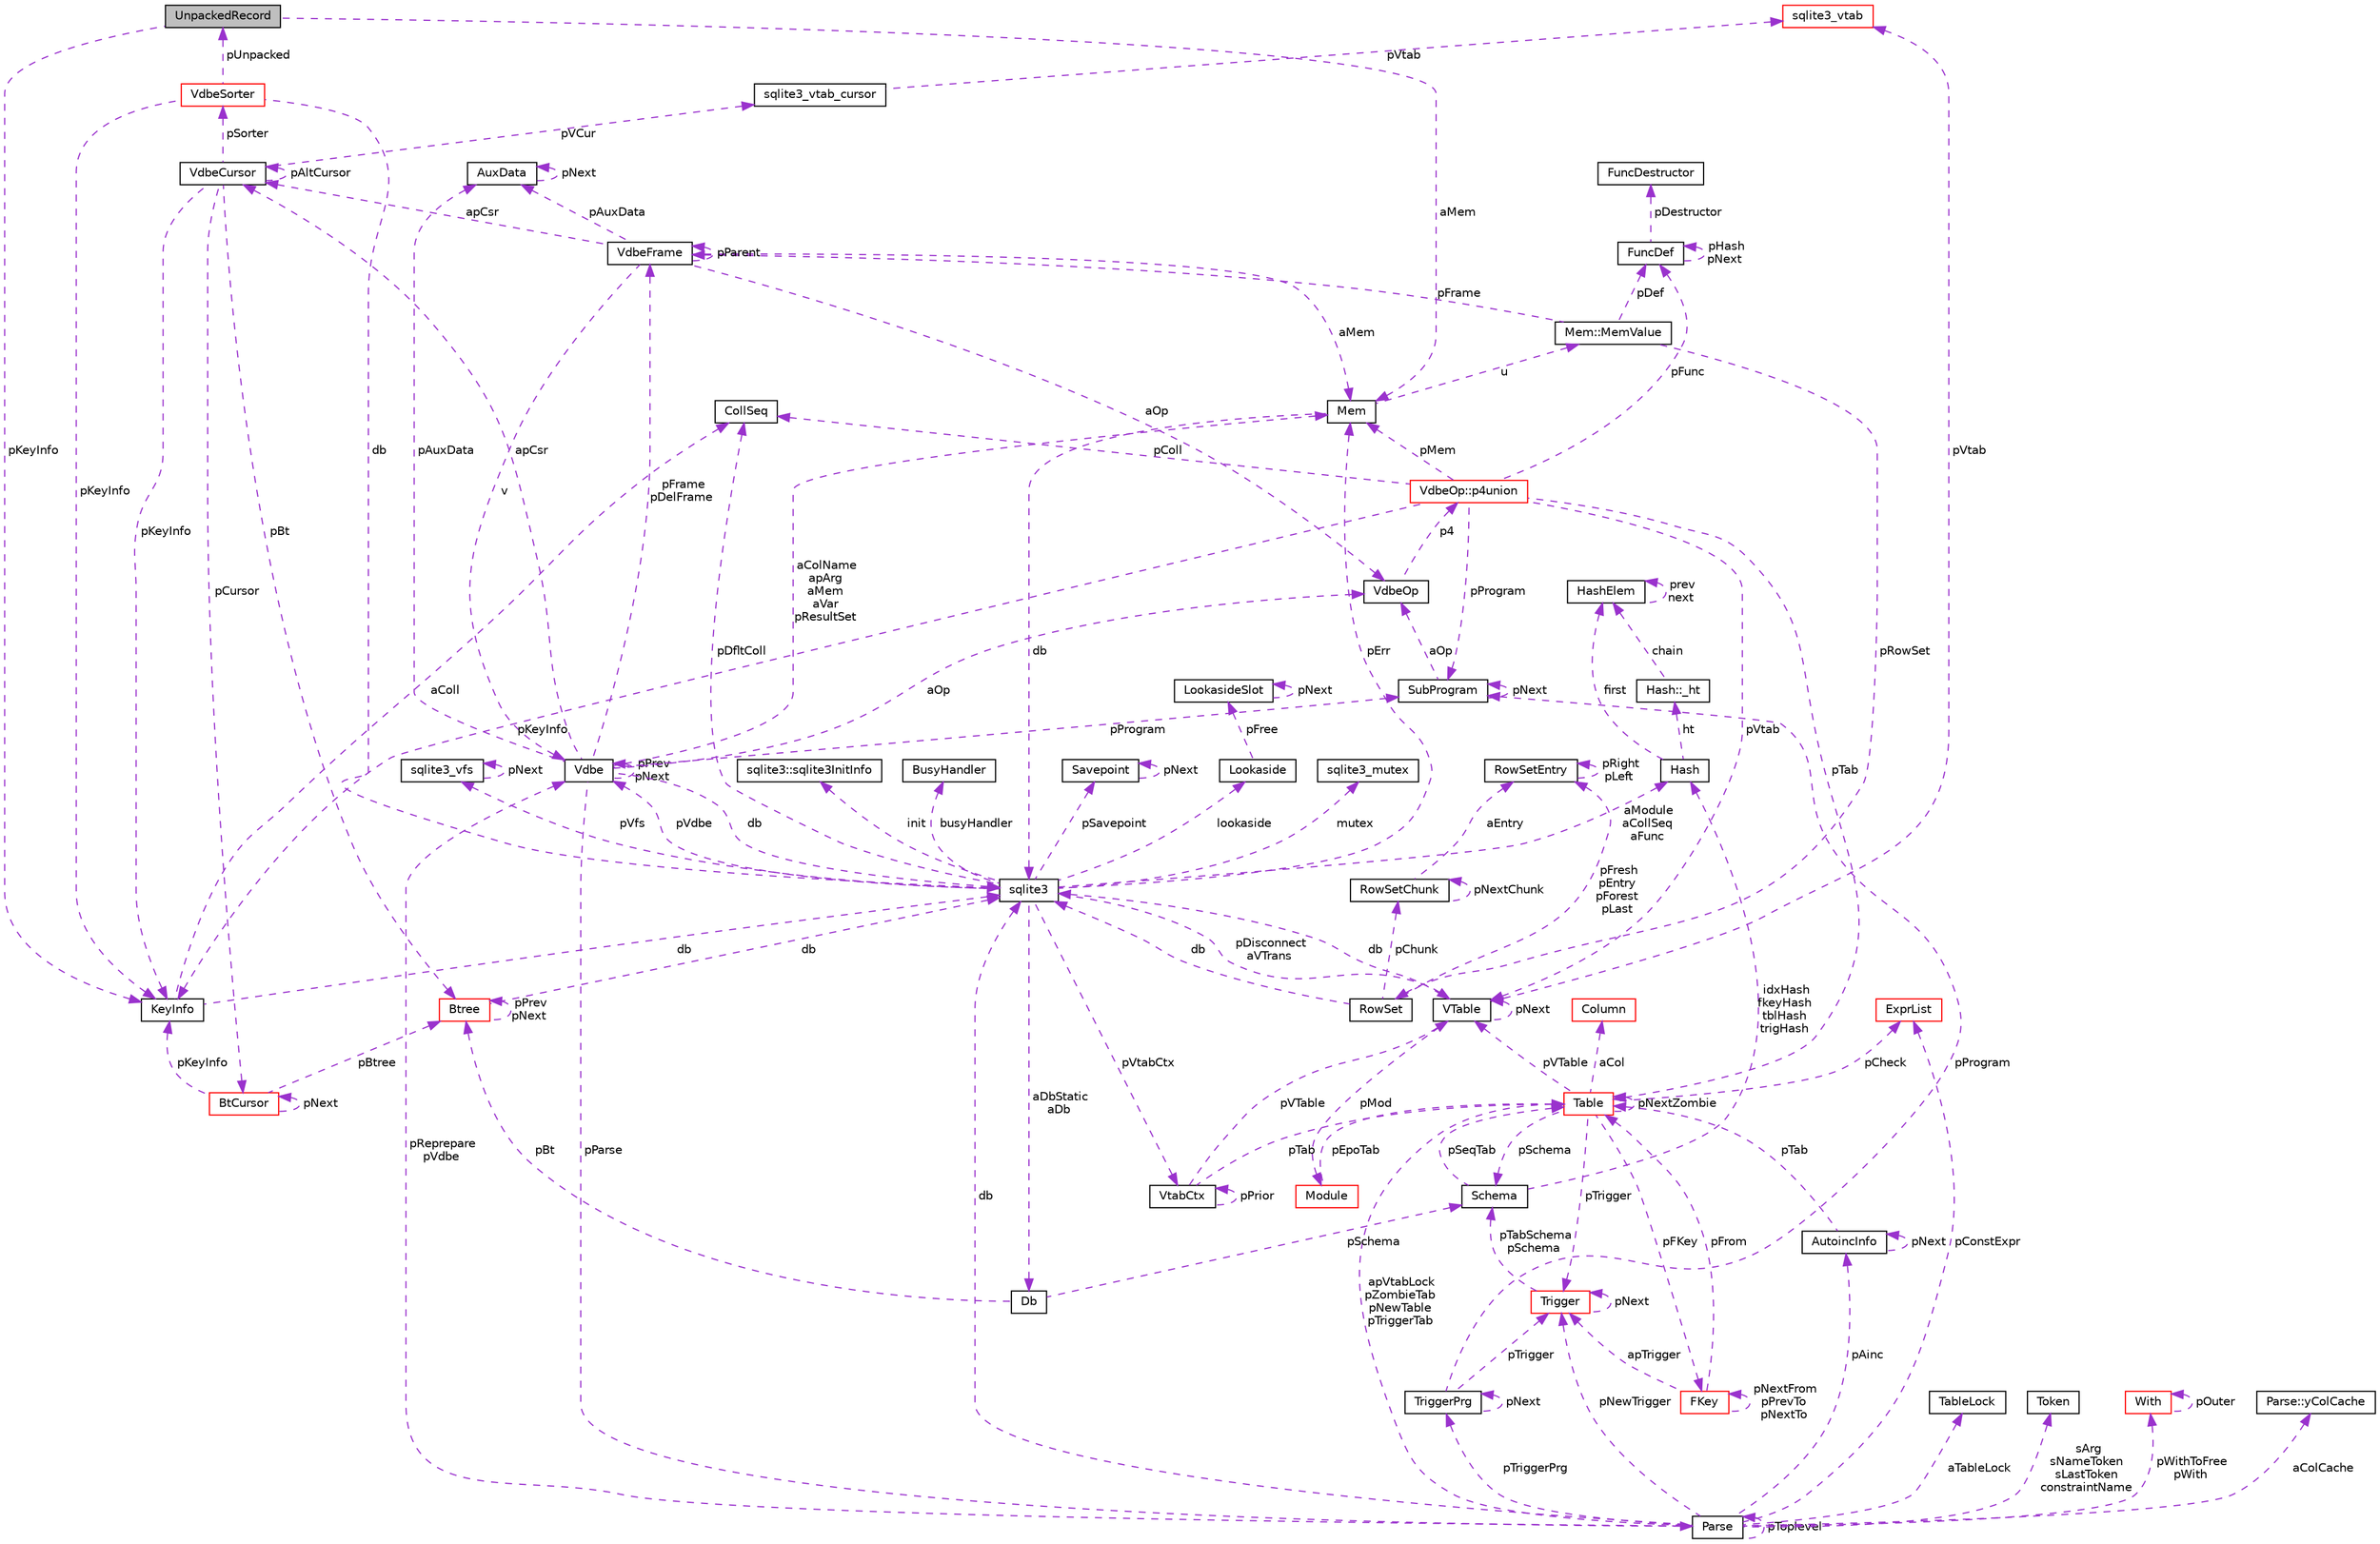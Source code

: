 digraph "UnpackedRecord"
{
  edge [fontname="Helvetica",fontsize="10",labelfontname="Helvetica",labelfontsize="10"];
  node [fontname="Helvetica",fontsize="10",shape=record];
  Node1 [label="UnpackedRecord",height=0.2,width=0.4,color="black", fillcolor="grey75", style="filled", fontcolor="black"];
  Node2 -> Node1 [dir="back",color="darkorchid3",fontsize="10",style="dashed",label=" aMem" ];
  Node2 [label="Mem",height=0.2,width=0.4,color="black", fillcolor="white", style="filled",URL="$structMem.html"];
  Node3 -> Node2 [dir="back",color="darkorchid3",fontsize="10",style="dashed",label=" u" ];
  Node3 [label="Mem::MemValue",height=0.2,width=0.4,color="black", fillcolor="white", style="filled",URL="$unionMem_1_1MemValue.html"];
  Node4 -> Node3 [dir="back",color="darkorchid3",fontsize="10",style="dashed",label=" pFrame" ];
  Node4 [label="VdbeFrame",height=0.2,width=0.4,color="black", fillcolor="white", style="filled",URL="$structVdbeFrame.html"];
  Node2 -> Node4 [dir="back",color="darkorchid3",fontsize="10",style="dashed",label=" aMem" ];
  Node5 -> Node4 [dir="back",color="darkorchid3",fontsize="10",style="dashed",label=" v" ];
  Node5 [label="Vdbe",height=0.2,width=0.4,color="black", fillcolor="white", style="filled",URL="$structVdbe.html"];
  Node2 -> Node5 [dir="back",color="darkorchid3",fontsize="10",style="dashed",label=" aColName\napArg\naMem\naVar\npResultSet" ];
  Node5 -> Node5 [dir="back",color="darkorchid3",fontsize="10",style="dashed",label=" pPrev\npNext" ];
  Node6 -> Node5 [dir="back",color="darkorchid3",fontsize="10",style="dashed",label=" db" ];
  Node6 [label="sqlite3",height=0.2,width=0.4,color="black", fillcolor="white", style="filled",URL="$structsqlite3.html"];
  Node2 -> Node6 [dir="back",color="darkorchid3",fontsize="10",style="dashed",label=" pErr" ];
  Node5 -> Node6 [dir="back",color="darkorchid3",fontsize="10",style="dashed",label=" pVdbe" ];
  Node7 -> Node6 [dir="back",color="darkorchid3",fontsize="10",style="dashed",label=" pSavepoint" ];
  Node7 [label="Savepoint",height=0.2,width=0.4,color="black", fillcolor="white", style="filled",URL="$structSavepoint.html"];
  Node7 -> Node7 [dir="back",color="darkorchid3",fontsize="10",style="dashed",label=" pNext" ];
  Node8 -> Node6 [dir="back",color="darkorchid3",fontsize="10",style="dashed",label=" lookaside" ];
  Node8 [label="Lookaside",height=0.2,width=0.4,color="black", fillcolor="white", style="filled",URL="$structLookaside.html"];
  Node9 -> Node8 [dir="back",color="darkorchid3",fontsize="10",style="dashed",label=" pFree" ];
  Node9 [label="LookasideSlot",height=0.2,width=0.4,color="black", fillcolor="white", style="filled",URL="$structLookasideSlot.html"];
  Node9 -> Node9 [dir="back",color="darkorchid3",fontsize="10",style="dashed",label=" pNext" ];
  Node10 -> Node6 [dir="back",color="darkorchid3",fontsize="10",style="dashed",label=" mutex" ];
  Node10 [label="sqlite3_mutex",height=0.2,width=0.4,color="black", fillcolor="white", style="filled",URL="$structsqlite3__mutex.html"];
  Node11 -> Node6 [dir="back",color="darkorchid3",fontsize="10",style="dashed",label=" pVfs" ];
  Node11 [label="sqlite3_vfs",height=0.2,width=0.4,color="black", fillcolor="white", style="filled",URL="$structsqlite3__vfs.html"];
  Node11 -> Node11 [dir="back",color="darkorchid3",fontsize="10",style="dashed",label=" pNext" ];
  Node12 -> Node6 [dir="back",color="darkorchid3",fontsize="10",style="dashed",label=" init" ];
  Node12 [label="sqlite3::sqlite3InitInfo",height=0.2,width=0.4,color="black", fillcolor="white", style="filled",URL="$structsqlite3_1_1sqlite3InitInfo.html"];
  Node13 -> Node6 [dir="back",color="darkorchid3",fontsize="10",style="dashed",label=" busyHandler" ];
  Node13 [label="BusyHandler",height=0.2,width=0.4,color="black", fillcolor="white", style="filled",URL="$structBusyHandler.html"];
  Node14 -> Node6 [dir="back",color="darkorchid3",fontsize="10",style="dashed",label=" pVtabCtx" ];
  Node14 [label="VtabCtx",height=0.2,width=0.4,color="black", fillcolor="white", style="filled",URL="$structVtabCtx.html"];
  Node14 -> Node14 [dir="back",color="darkorchid3",fontsize="10",style="dashed",label=" pPrior" ];
  Node15 -> Node14 [dir="back",color="darkorchid3",fontsize="10",style="dashed",label=" pVTable" ];
  Node15 [label="VTable",height=0.2,width=0.4,color="black", fillcolor="white", style="filled",URL="$structVTable.html"];
  Node6 -> Node15 [dir="back",color="darkorchid3",fontsize="10",style="dashed",label=" db" ];
  Node15 -> Node15 [dir="back",color="darkorchid3",fontsize="10",style="dashed",label=" pNext" ];
  Node16 -> Node15 [dir="back",color="darkorchid3",fontsize="10",style="dashed",label=" pMod" ];
  Node16 [label="Module",height=0.2,width=0.4,color="red", fillcolor="white", style="filled",URL="$structModule.html"];
  Node17 -> Node16 [dir="back",color="darkorchid3",fontsize="10",style="dashed",label=" pEpoTab" ];
  Node17 [label="Table",height=0.2,width=0.4,color="red", fillcolor="white", style="filled",URL="$structTable.html"];
  Node18 -> Node17 [dir="back",color="darkorchid3",fontsize="10",style="dashed",label=" pSchema" ];
  Node18 [label="Schema",height=0.2,width=0.4,color="black", fillcolor="white", style="filled",URL="$structSchema.html"];
  Node17 -> Node18 [dir="back",color="darkorchid3",fontsize="10",style="dashed",label=" pSeqTab" ];
  Node19 -> Node18 [dir="back",color="darkorchid3",fontsize="10",style="dashed",label=" idxHash\nfkeyHash\ntblHash\ntrigHash" ];
  Node19 [label="Hash",height=0.2,width=0.4,color="black", fillcolor="white", style="filled",URL="$structHash.html"];
  Node20 -> Node19 [dir="back",color="darkorchid3",fontsize="10",style="dashed",label=" ht" ];
  Node20 [label="Hash::_ht",height=0.2,width=0.4,color="black", fillcolor="white", style="filled",URL="$structHash_1_1__ht.html"];
  Node21 -> Node20 [dir="back",color="darkorchid3",fontsize="10",style="dashed",label=" chain" ];
  Node21 [label="HashElem",height=0.2,width=0.4,color="black", fillcolor="white", style="filled",URL="$structHashElem.html"];
  Node21 -> Node21 [dir="back",color="darkorchid3",fontsize="10",style="dashed",label=" prev\nnext" ];
  Node21 -> Node19 [dir="back",color="darkorchid3",fontsize="10",style="dashed",label=" first" ];
  Node22 -> Node17 [dir="back",color="darkorchid3",fontsize="10",style="dashed",label=" aCol" ];
  Node22 [label="Column",height=0.2,width=0.4,color="red", fillcolor="white", style="filled",URL="$structColumn.html"];
  Node23 -> Node17 [dir="back",color="darkorchid3",fontsize="10",style="dashed",label=" pFKey" ];
  Node23 [label="FKey",height=0.2,width=0.4,color="red", fillcolor="white", style="filled",URL="$structFKey.html"];
  Node23 -> Node23 [dir="back",color="darkorchid3",fontsize="10",style="dashed",label=" pNextFrom\npPrevTo\npNextTo" ];
  Node17 -> Node23 [dir="back",color="darkorchid3",fontsize="10",style="dashed",label=" pFrom" ];
  Node24 -> Node23 [dir="back",color="darkorchid3",fontsize="10",style="dashed",label=" apTrigger" ];
  Node24 [label="Trigger",height=0.2,width=0.4,color="red", fillcolor="white", style="filled",URL="$structTrigger.html"];
  Node18 -> Node24 [dir="back",color="darkorchid3",fontsize="10",style="dashed",label=" pTabSchema\npSchema" ];
  Node24 -> Node24 [dir="back",color="darkorchid3",fontsize="10",style="dashed",label=" pNext" ];
  Node15 -> Node17 [dir="back",color="darkorchid3",fontsize="10",style="dashed",label=" pVTable" ];
  Node17 -> Node17 [dir="back",color="darkorchid3",fontsize="10",style="dashed",label=" pNextZombie" ];
  Node24 -> Node17 [dir="back",color="darkorchid3",fontsize="10",style="dashed",label=" pTrigger" ];
  Node25 -> Node17 [dir="back",color="darkorchid3",fontsize="10",style="dashed",label=" pCheck" ];
  Node25 [label="ExprList",height=0.2,width=0.4,color="red", fillcolor="white", style="filled",URL="$structExprList.html"];
  Node26 -> Node15 [dir="back",color="darkorchid3",fontsize="10",style="dashed",label=" pVtab" ];
  Node26 [label="sqlite3_vtab",height=0.2,width=0.4,color="red", fillcolor="white", style="filled",URL="$structsqlite3__vtab.html"];
  Node17 -> Node14 [dir="back",color="darkorchid3",fontsize="10",style="dashed",label=" pTab" ];
  Node27 -> Node6 [dir="back",color="darkorchid3",fontsize="10",style="dashed",label=" pDfltColl" ];
  Node27 [label="CollSeq",height=0.2,width=0.4,color="black", fillcolor="white", style="filled",URL="$structCollSeq.html"];
  Node15 -> Node6 [dir="back",color="darkorchid3",fontsize="10",style="dashed",label=" pDisconnect\naVTrans" ];
  Node28 -> Node6 [dir="back",color="darkorchid3",fontsize="10",style="dashed",label=" aDbStatic\naDb" ];
  Node28 [label="Db",height=0.2,width=0.4,color="black", fillcolor="white", style="filled",URL="$structDb.html"];
  Node18 -> Node28 [dir="back",color="darkorchid3",fontsize="10",style="dashed",label=" pSchema" ];
  Node29 -> Node28 [dir="back",color="darkorchid3",fontsize="10",style="dashed",label=" pBt" ];
  Node29 [label="Btree",height=0.2,width=0.4,color="red", fillcolor="white", style="filled",URL="$structBtree.html"];
  Node6 -> Node29 [dir="back",color="darkorchid3",fontsize="10",style="dashed",label=" db" ];
  Node29 -> Node29 [dir="back",color="darkorchid3",fontsize="10",style="dashed",label=" pPrev\npNext" ];
  Node19 -> Node6 [dir="back",color="darkorchid3",fontsize="10",style="dashed",label=" aModule\naCollSeq\naFunc" ];
  Node4 -> Node5 [dir="back",color="darkorchid3",fontsize="10",style="dashed",label=" pFrame\npDelFrame" ];
  Node30 -> Node5 [dir="back",color="darkorchid3",fontsize="10",style="dashed",label=" pAuxData" ];
  Node30 [label="AuxData",height=0.2,width=0.4,color="black", fillcolor="white", style="filled",URL="$structAuxData.html"];
  Node30 -> Node30 [dir="back",color="darkorchid3",fontsize="10",style="dashed",label=" pNext" ];
  Node31 -> Node5 [dir="back",color="darkorchid3",fontsize="10",style="dashed",label=" pProgram" ];
  Node31 [label="SubProgram",height=0.2,width=0.4,color="black", fillcolor="white", style="filled",URL="$structSubProgram.html"];
  Node31 -> Node31 [dir="back",color="darkorchid3",fontsize="10",style="dashed",label=" pNext" ];
  Node32 -> Node31 [dir="back",color="darkorchid3",fontsize="10",style="dashed",label=" aOp" ];
  Node32 [label="VdbeOp",height=0.2,width=0.4,color="black", fillcolor="white", style="filled",URL="$structVdbeOp.html"];
  Node33 -> Node32 [dir="back",color="darkorchid3",fontsize="10",style="dashed",label=" p4" ];
  Node33 [label="VdbeOp::p4union",height=0.2,width=0.4,color="red", fillcolor="white", style="filled",URL="$unionVdbeOp_1_1p4union.html"];
  Node2 -> Node33 [dir="back",color="darkorchid3",fontsize="10",style="dashed",label=" pMem" ];
  Node27 -> Node33 [dir="back",color="darkorchid3",fontsize="10",style="dashed",label=" pColl" ];
  Node15 -> Node33 [dir="back",color="darkorchid3",fontsize="10",style="dashed",label=" pVtab" ];
  Node17 -> Node33 [dir="back",color="darkorchid3",fontsize="10",style="dashed",label=" pTab" ];
  Node31 -> Node33 [dir="back",color="darkorchid3",fontsize="10",style="dashed",label=" pProgram" ];
  Node34 -> Node33 [dir="back",color="darkorchid3",fontsize="10",style="dashed",label=" pKeyInfo" ];
  Node34 [label="KeyInfo",height=0.2,width=0.4,color="black", fillcolor="white", style="filled",URL="$structKeyInfo.html"];
  Node6 -> Node34 [dir="back",color="darkorchid3",fontsize="10",style="dashed",label=" db" ];
  Node27 -> Node34 [dir="back",color="darkorchid3",fontsize="10",style="dashed",label=" aColl" ];
  Node35 -> Node33 [dir="back",color="darkorchid3",fontsize="10",style="dashed",label=" pFunc" ];
  Node35 [label="FuncDef",height=0.2,width=0.4,color="black", fillcolor="white", style="filled",URL="$structFuncDef.html"];
  Node36 -> Node35 [dir="back",color="darkorchid3",fontsize="10",style="dashed",label=" pDestructor" ];
  Node36 [label="FuncDestructor",height=0.2,width=0.4,color="black", fillcolor="white", style="filled",URL="$structFuncDestructor.html"];
  Node35 -> Node35 [dir="back",color="darkorchid3",fontsize="10",style="dashed",label=" pHash\npNext" ];
  Node37 -> Node5 [dir="back",color="darkorchid3",fontsize="10",style="dashed",label=" apCsr" ];
  Node37 [label="VdbeCursor",height=0.2,width=0.4,color="black", fillcolor="white", style="filled",URL="$structVdbeCursor.html"];
  Node38 -> Node37 [dir="back",color="darkorchid3",fontsize="10",style="dashed",label=" pCursor" ];
  Node38 [label="BtCursor",height=0.2,width=0.4,color="red", fillcolor="white", style="filled",URL="$structBtCursor.html"];
  Node38 -> Node38 [dir="back",color="darkorchid3",fontsize="10",style="dashed",label=" pNext" ];
  Node34 -> Node38 [dir="back",color="darkorchid3",fontsize="10",style="dashed",label=" pKeyInfo" ];
  Node29 -> Node38 [dir="back",color="darkorchid3",fontsize="10",style="dashed",label=" pBtree" ];
  Node39 -> Node37 [dir="back",color="darkorchid3",fontsize="10",style="dashed",label=" pVCur" ];
  Node39 [label="sqlite3_vtab_cursor",height=0.2,width=0.4,color="black", fillcolor="white", style="filled",URL="$structsqlite3__vtab__cursor.html"];
  Node26 -> Node39 [dir="back",color="darkorchid3",fontsize="10",style="dashed",label=" pVtab" ];
  Node37 -> Node37 [dir="back",color="darkorchid3",fontsize="10",style="dashed",label=" pAltCursor" ];
  Node34 -> Node37 [dir="back",color="darkorchid3",fontsize="10",style="dashed",label=" pKeyInfo" ];
  Node29 -> Node37 [dir="back",color="darkorchid3",fontsize="10",style="dashed",label=" pBt" ];
  Node40 -> Node37 [dir="back",color="darkorchid3",fontsize="10",style="dashed",label=" pSorter" ];
  Node40 [label="VdbeSorter",height=0.2,width=0.4,color="red", fillcolor="white", style="filled",URL="$structVdbeSorter.html"];
  Node6 -> Node40 [dir="back",color="darkorchid3",fontsize="10",style="dashed",label=" db" ];
  Node34 -> Node40 [dir="back",color="darkorchid3",fontsize="10",style="dashed",label=" pKeyInfo" ];
  Node1 -> Node40 [dir="back",color="darkorchid3",fontsize="10",style="dashed",label=" pUnpacked" ];
  Node41 -> Node5 [dir="back",color="darkorchid3",fontsize="10",style="dashed",label=" pParse" ];
  Node41 [label="Parse",height=0.2,width=0.4,color="black", fillcolor="white", style="filled",URL="$structParse.html"];
  Node5 -> Node41 [dir="back",color="darkorchid3",fontsize="10",style="dashed",label=" pReprepare\npVdbe" ];
  Node6 -> Node41 [dir="back",color="darkorchid3",fontsize="10",style="dashed",label=" db" ];
  Node42 -> Node41 [dir="back",color="darkorchid3",fontsize="10",style="dashed",label=" aTableLock" ];
  Node42 [label="TableLock",height=0.2,width=0.4,color="black", fillcolor="white", style="filled",URL="$structTableLock.html"];
  Node43 -> Node41 [dir="back",color="darkorchid3",fontsize="10",style="dashed",label=" sArg\nsNameToken\nsLastToken\nconstraintName" ];
  Node43 [label="Token",height=0.2,width=0.4,color="black", fillcolor="white", style="filled",URL="$structToken.html"];
  Node44 -> Node41 [dir="back",color="darkorchid3",fontsize="10",style="dashed",label=" pWithToFree\npWith" ];
  Node44 [label="With",height=0.2,width=0.4,color="red", fillcolor="white", style="filled",URL="$structWith.html"];
  Node44 -> Node44 [dir="back",color="darkorchid3",fontsize="10",style="dashed",label=" pOuter" ];
  Node45 -> Node41 [dir="back",color="darkorchid3",fontsize="10",style="dashed",label=" aColCache" ];
  Node45 [label="Parse::yColCache",height=0.2,width=0.4,color="black", fillcolor="white", style="filled",URL="$structParse_1_1yColCache.html"];
  Node17 -> Node41 [dir="back",color="darkorchid3",fontsize="10",style="dashed",label=" apVtabLock\npZombieTab\npNewTable\npTriggerTab" ];
  Node24 -> Node41 [dir="back",color="darkorchid3",fontsize="10",style="dashed",label=" pNewTrigger" ];
  Node46 -> Node41 [dir="back",color="darkorchid3",fontsize="10",style="dashed",label=" pTriggerPrg" ];
  Node46 [label="TriggerPrg",height=0.2,width=0.4,color="black", fillcolor="white", style="filled",URL="$structTriggerPrg.html"];
  Node31 -> Node46 [dir="back",color="darkorchid3",fontsize="10",style="dashed",label=" pProgram" ];
  Node24 -> Node46 [dir="back",color="darkorchid3",fontsize="10",style="dashed",label=" pTrigger" ];
  Node46 -> Node46 [dir="back",color="darkorchid3",fontsize="10",style="dashed",label=" pNext" ];
  Node47 -> Node41 [dir="back",color="darkorchid3",fontsize="10",style="dashed",label=" pAinc" ];
  Node47 [label="AutoincInfo",height=0.2,width=0.4,color="black", fillcolor="white", style="filled",URL="$structAutoincInfo.html"];
  Node17 -> Node47 [dir="back",color="darkorchid3",fontsize="10",style="dashed",label=" pTab" ];
  Node47 -> Node47 [dir="back",color="darkorchid3",fontsize="10",style="dashed",label=" pNext" ];
  Node25 -> Node41 [dir="back",color="darkorchid3",fontsize="10",style="dashed",label=" pConstExpr" ];
  Node41 -> Node41 [dir="back",color="darkorchid3",fontsize="10",style="dashed",label=" pToplevel" ];
  Node32 -> Node5 [dir="back",color="darkorchid3",fontsize="10",style="dashed",label=" aOp" ];
  Node4 -> Node4 [dir="back",color="darkorchid3",fontsize="10",style="dashed",label=" pParent" ];
  Node30 -> Node4 [dir="back",color="darkorchid3",fontsize="10",style="dashed",label=" pAuxData" ];
  Node37 -> Node4 [dir="back",color="darkorchid3",fontsize="10",style="dashed",label=" apCsr" ];
  Node32 -> Node4 [dir="back",color="darkorchid3",fontsize="10",style="dashed",label=" aOp" ];
  Node48 -> Node3 [dir="back",color="darkorchid3",fontsize="10",style="dashed",label=" pRowSet" ];
  Node48 [label="RowSet",height=0.2,width=0.4,color="black", fillcolor="white", style="filled",URL="$structRowSet.html"];
  Node6 -> Node48 [dir="back",color="darkorchid3",fontsize="10",style="dashed",label=" db" ];
  Node49 -> Node48 [dir="back",color="darkorchid3",fontsize="10",style="dashed",label=" pChunk" ];
  Node49 [label="RowSetChunk",height=0.2,width=0.4,color="black", fillcolor="white", style="filled",URL="$structRowSetChunk.html"];
  Node49 -> Node49 [dir="back",color="darkorchid3",fontsize="10",style="dashed",label=" pNextChunk" ];
  Node50 -> Node49 [dir="back",color="darkorchid3",fontsize="10",style="dashed",label=" aEntry" ];
  Node50 [label="RowSetEntry",height=0.2,width=0.4,color="black", fillcolor="white", style="filled",URL="$structRowSetEntry.html"];
  Node50 -> Node50 [dir="back",color="darkorchid3",fontsize="10",style="dashed",label=" pRight\npLeft" ];
  Node50 -> Node48 [dir="back",color="darkorchid3",fontsize="10",style="dashed",label=" pFresh\npEntry\npForest\npLast" ];
  Node35 -> Node3 [dir="back",color="darkorchid3",fontsize="10",style="dashed",label=" pDef" ];
  Node6 -> Node2 [dir="back",color="darkorchid3",fontsize="10",style="dashed",label=" db" ];
  Node34 -> Node1 [dir="back",color="darkorchid3",fontsize="10",style="dashed",label=" pKeyInfo" ];
}
